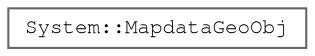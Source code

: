 digraph "Graphical Class Hierarchy"
{
 // LATEX_PDF_SIZE
  bgcolor="transparent";
  edge [fontname=FreeMono,fontsize=10,labelfontname=FreeMono,labelfontsize=10];
  node [fontname=FreeMono,fontsize=10,shape=box,height=0.2,width=0.4];
  rankdir="LR";
  Node0 [label="System::MapdataGeoObj",height=0.2,width=0.4,color="grey40", fillcolor="white", style="filled",URL="$class_system_1_1_mapdata_geo_obj.html",tooltip=" "];
}
